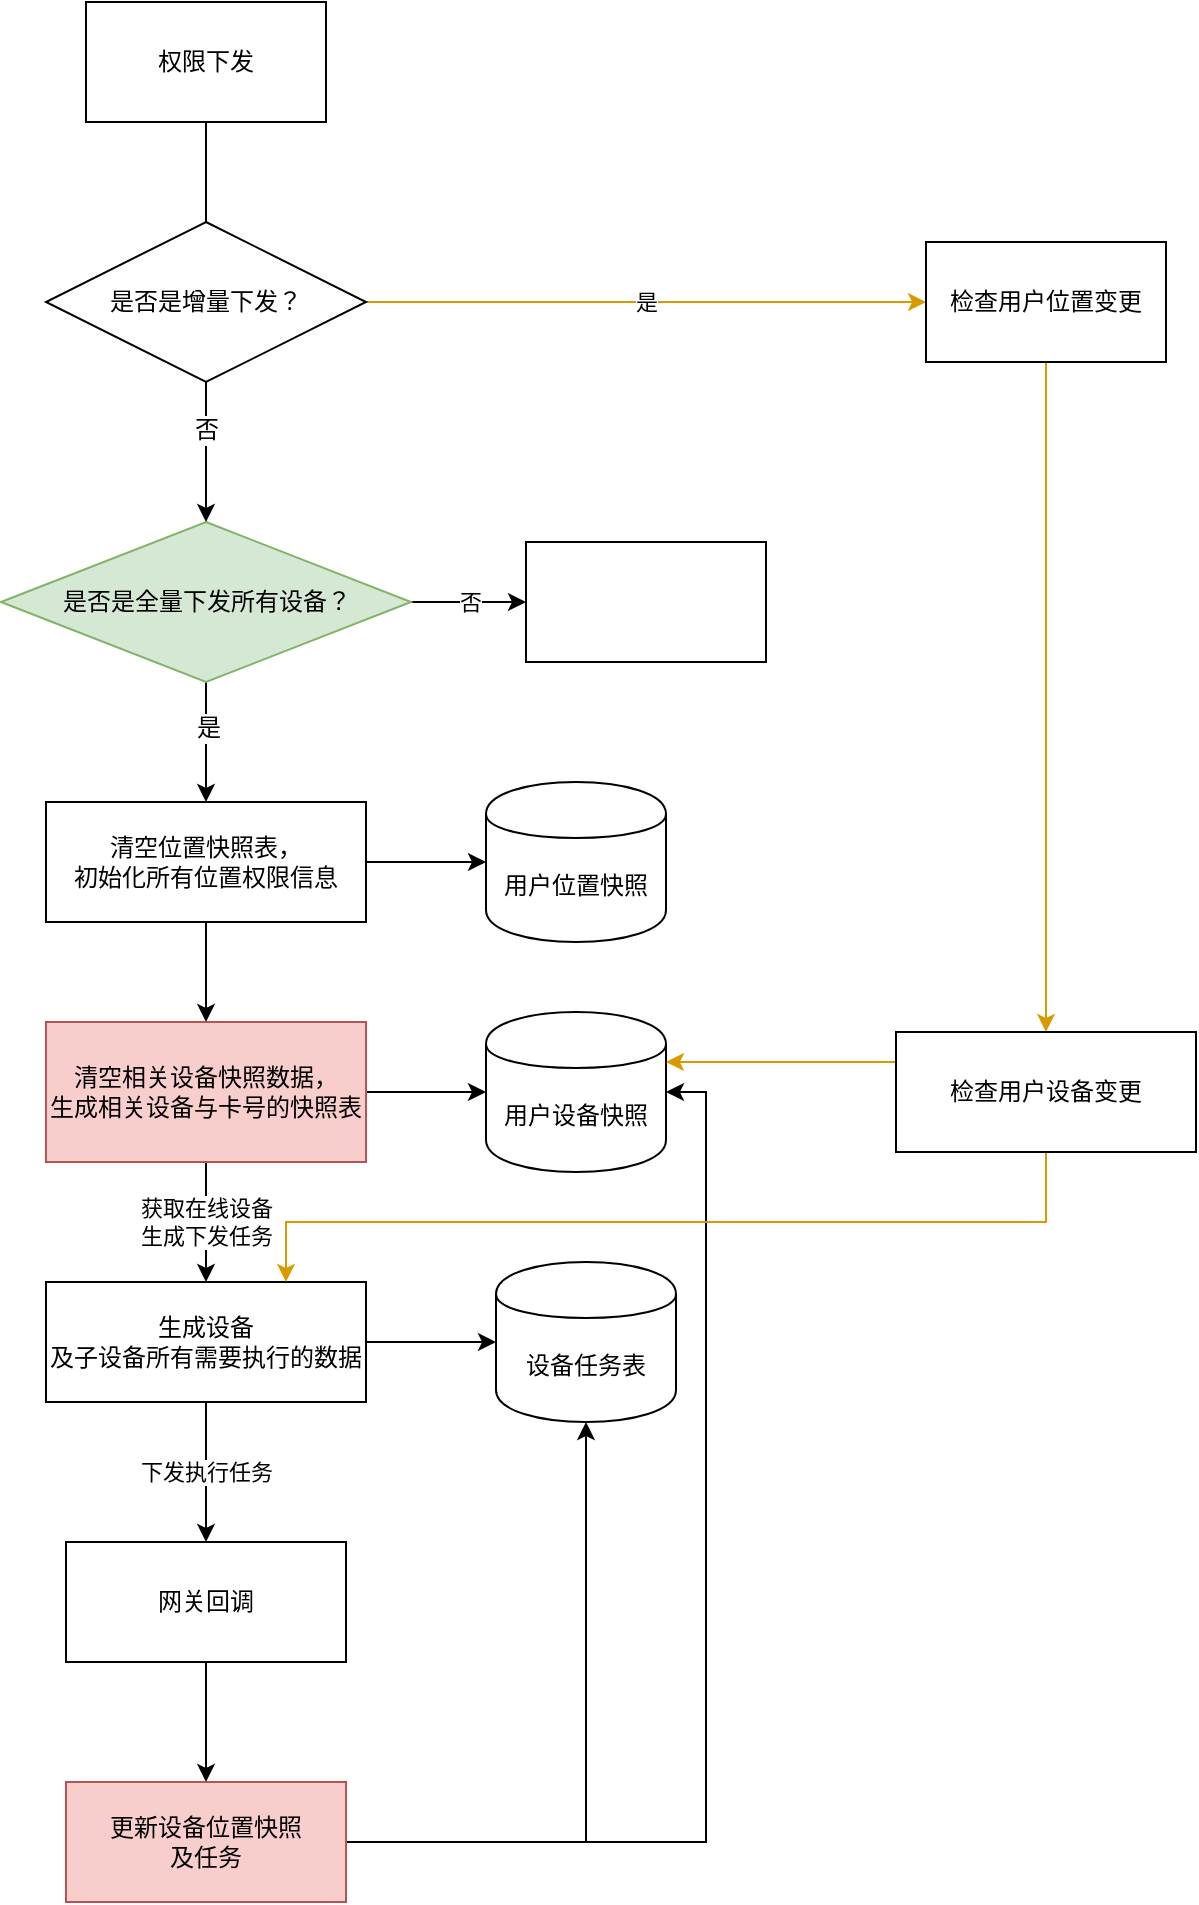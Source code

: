 <mxfile version="12.6.5" type="github">
  <diagram id="v_arF2TW2bqlZ3hK2OgE" name="Page-1">
    <mxGraphModel dx="869" dy="388" grid="1" gridSize="10" guides="1" tooltips="1" connect="1" arrows="1" fold="1" page="1" pageScale="1" pageWidth="827" pageHeight="1169" math="0" shadow="0">
      <root>
        <mxCell id="0"/>
        <mxCell id="1" parent="0"/>
        <mxCell id="MOwNMbAIh5BBS8uGqdnz-7" style="edgeStyle=orthogonalEdgeStyle;rounded=0;orthogonalLoop=1;jettySize=auto;html=1;entryX=0.5;entryY=0;entryDx=0;entryDy=0;" parent="1" source="MOwNMbAIh5BBS8uGqdnz-1" edge="1">
          <mxGeometry relative="1" as="geometry">
            <mxPoint x="160" y="150" as="targetPoint"/>
          </mxGeometry>
        </mxCell>
        <mxCell id="MOwNMbAIh5BBS8uGqdnz-1" value="权限下发" style="rounded=0;whiteSpace=wrap;html=1;" parent="1" vertex="1">
          <mxGeometry x="100" y="20" width="120" height="60" as="geometry"/>
        </mxCell>
        <mxCell id="MOwNMbAIh5BBS8uGqdnz-8" style="edgeStyle=orthogonalEdgeStyle;rounded=0;orthogonalLoop=1;jettySize=auto;html=1;entryX=0.5;entryY=0;entryDx=0;entryDy=0;" parent="1" source="MOwNMbAIh5BBS8uGqdnz-2" target="MOwNMbAIh5BBS8uGqdnz-4" edge="1">
          <mxGeometry relative="1" as="geometry"/>
        </mxCell>
        <mxCell id="MOwNMbAIh5BBS8uGqdnz-9" value="是" style="text;html=1;align=center;verticalAlign=middle;resizable=0;points=[];labelBackgroundColor=#ffffff;" parent="MOwNMbAIh5BBS8uGqdnz-8" vertex="1" connectable="0">
          <mxGeometry x="-0.244" y="1" relative="1" as="geometry">
            <mxPoint as="offset"/>
          </mxGeometry>
        </mxCell>
        <mxCell id="-Oa4V9TWspahq8izikd7-13" value="否" style="edgeStyle=orthogonalEdgeStyle;rounded=0;orthogonalLoop=1;jettySize=auto;html=1;entryX=0;entryY=0.5;entryDx=0;entryDy=0;" edge="1" parent="1" source="MOwNMbAIh5BBS8uGqdnz-2" target="-Oa4V9TWspahq8izikd7-12">
          <mxGeometry relative="1" as="geometry"/>
        </mxCell>
        <mxCell id="MOwNMbAIh5BBS8uGqdnz-2" value="是否是全量下发所有设备？" style="rhombus;whiteSpace=wrap;html=1;fillColor=#d5e8d4;strokeColor=#82b366;" parent="1" vertex="1">
          <mxGeometry x="57.5" y="280" width="205" height="80" as="geometry"/>
        </mxCell>
        <mxCell id="MOwNMbAIh5BBS8uGqdnz-15" style="edgeStyle=orthogonalEdgeStyle;rounded=0;orthogonalLoop=1;jettySize=auto;html=1;entryX=0.5;entryY=0;entryDx=0;entryDy=0;" parent="1" source="MOwNMbAIh5BBS8uGqdnz-4" target="MOwNMbAIh5BBS8uGqdnz-14" edge="1">
          <mxGeometry relative="1" as="geometry"/>
        </mxCell>
        <mxCell id="-Oa4V9TWspahq8izikd7-4" style="edgeStyle=orthogonalEdgeStyle;rounded=0;orthogonalLoop=1;jettySize=auto;html=1;entryX=0;entryY=0.5;entryDx=0;entryDy=0;" edge="1" parent="1" source="MOwNMbAIh5BBS8uGqdnz-4" target="-Oa4V9TWspahq8izikd7-3">
          <mxGeometry relative="1" as="geometry"/>
        </mxCell>
        <mxCell id="MOwNMbAIh5BBS8uGqdnz-4" value="清空位置快照表，&lt;br&gt;初始化所有位置权限信息" style="rounded=0;whiteSpace=wrap;html=1;" parent="1" vertex="1">
          <mxGeometry x="80" y="420" width="160" height="60" as="geometry"/>
        </mxCell>
        <mxCell id="MOwNMbAIh5BBS8uGqdnz-11" style="edgeStyle=orthogonalEdgeStyle;rounded=0;orthogonalLoop=1;jettySize=auto;html=1;entryX=0.5;entryY=0;entryDx=0;entryDy=0;" parent="1" source="MOwNMbAIh5BBS8uGqdnz-10" target="MOwNMbAIh5BBS8uGqdnz-2" edge="1">
          <mxGeometry relative="1" as="geometry"/>
        </mxCell>
        <mxCell id="MOwNMbAIh5BBS8uGqdnz-12" value="否" style="text;html=1;align=center;verticalAlign=middle;resizable=0;points=[];labelBackgroundColor=#ffffff;" parent="MOwNMbAIh5BBS8uGqdnz-11" vertex="1" connectable="0">
          <mxGeometry x="0.225" y="-2" relative="1" as="geometry">
            <mxPoint x="2" y="-19" as="offset"/>
          </mxGeometry>
        </mxCell>
        <mxCell id="-Oa4V9TWspahq8izikd7-10" value="是" style="edgeStyle=orthogonalEdgeStyle;rounded=0;orthogonalLoop=1;jettySize=auto;html=1;entryX=0;entryY=0.5;entryDx=0;entryDy=0;fillColor=#ffe6cc;strokeColor=#d79b00;" edge="1" parent="1" source="MOwNMbAIh5BBS8uGqdnz-10" target="-Oa4V9TWspahq8izikd7-9">
          <mxGeometry relative="1" as="geometry"/>
        </mxCell>
        <mxCell id="MOwNMbAIh5BBS8uGqdnz-10" value="是否是增量下发？" style="rhombus;whiteSpace=wrap;html=1;" parent="1" vertex="1">
          <mxGeometry x="80" y="130" width="160" height="80" as="geometry"/>
        </mxCell>
        <mxCell id="MOwNMbAIh5BBS8uGqdnz-18" value="获取在线设备&lt;br&gt;生成下发任务" style="edgeStyle=orthogonalEdgeStyle;rounded=0;orthogonalLoop=1;jettySize=auto;html=1;entryX=0.5;entryY=0;entryDx=0;entryDy=0;" parent="1" source="MOwNMbAIh5BBS8uGqdnz-14" target="MOwNMbAIh5BBS8uGqdnz-17" edge="1">
          <mxGeometry relative="1" as="geometry"/>
        </mxCell>
        <mxCell id="-Oa4V9TWspahq8izikd7-5" style="edgeStyle=orthogonalEdgeStyle;rounded=0;orthogonalLoop=1;jettySize=auto;html=1;entryX=0;entryY=0.5;entryDx=0;entryDy=0;" edge="1" parent="1" source="MOwNMbAIh5BBS8uGqdnz-14" target="-Oa4V9TWspahq8izikd7-2">
          <mxGeometry relative="1" as="geometry"/>
        </mxCell>
        <mxCell id="MOwNMbAIh5BBS8uGqdnz-14" value="清空相关设备快照数据，&lt;br&gt;生成相关设备与卡号的快照表" style="rounded=0;whiteSpace=wrap;html=1;fillColor=#f8cecc;strokeColor=#b85450;" parent="1" vertex="1">
          <mxGeometry x="80" y="530" width="160" height="70" as="geometry"/>
        </mxCell>
        <mxCell id="MOwNMbAIh5BBS8uGqdnz-22" value="下发执行任务" style="edgeStyle=orthogonalEdgeStyle;rounded=0;orthogonalLoop=1;jettySize=auto;html=1;" parent="1" source="MOwNMbAIh5BBS8uGqdnz-17" target="MOwNMbAIh5BBS8uGqdnz-19" edge="1">
          <mxGeometry relative="1" as="geometry"/>
        </mxCell>
        <mxCell id="-Oa4V9TWspahq8izikd7-6" style="edgeStyle=orthogonalEdgeStyle;rounded=0;orthogonalLoop=1;jettySize=auto;html=1;" edge="1" parent="1" source="MOwNMbAIh5BBS8uGqdnz-17" target="-Oa4V9TWspahq8izikd7-1">
          <mxGeometry relative="1" as="geometry"/>
        </mxCell>
        <mxCell id="MOwNMbAIh5BBS8uGqdnz-17" value="生成设备&lt;br&gt;及子设备所有需要执行的数据" style="rounded=0;whiteSpace=wrap;html=1;" parent="1" vertex="1">
          <mxGeometry x="80" y="660" width="160" height="60" as="geometry"/>
        </mxCell>
        <mxCell id="MOwNMbAIh5BBS8uGqdnz-24" style="edgeStyle=orthogonalEdgeStyle;rounded=0;orthogonalLoop=1;jettySize=auto;html=1;" parent="1" source="MOwNMbAIh5BBS8uGqdnz-19" target="MOwNMbAIh5BBS8uGqdnz-23" edge="1">
          <mxGeometry relative="1" as="geometry"/>
        </mxCell>
        <mxCell id="MOwNMbAIh5BBS8uGqdnz-19" value="网关回调" style="rounded=0;whiteSpace=wrap;html=1;" parent="1" vertex="1">
          <mxGeometry x="90" y="790" width="140" height="60" as="geometry"/>
        </mxCell>
        <mxCell id="-Oa4V9TWspahq8izikd7-7" style="edgeStyle=orthogonalEdgeStyle;rounded=0;orthogonalLoop=1;jettySize=auto;html=1;entryX=0.5;entryY=1;entryDx=0;entryDy=0;" edge="1" parent="1" source="MOwNMbAIh5BBS8uGqdnz-23" target="-Oa4V9TWspahq8izikd7-1">
          <mxGeometry relative="1" as="geometry"/>
        </mxCell>
        <mxCell id="-Oa4V9TWspahq8izikd7-8" style="edgeStyle=orthogonalEdgeStyle;rounded=0;orthogonalLoop=1;jettySize=auto;html=1;entryX=1;entryY=0.5;entryDx=0;entryDy=0;" edge="1" parent="1" source="MOwNMbAIh5BBS8uGqdnz-23" target="-Oa4V9TWspahq8izikd7-2">
          <mxGeometry relative="1" as="geometry"/>
        </mxCell>
        <mxCell id="MOwNMbAIh5BBS8uGqdnz-23" value="更新设备位置快照&lt;br&gt;及任务" style="rounded=0;whiteSpace=wrap;html=1;fillColor=#f8cecc;strokeColor=#b85450;" parent="1" vertex="1">
          <mxGeometry x="90" y="910" width="140" height="60" as="geometry"/>
        </mxCell>
        <mxCell id="-Oa4V9TWspahq8izikd7-1" value="设备任务表" style="shape=cylinder;whiteSpace=wrap;html=1;boundedLbl=1;backgroundOutline=1;" vertex="1" parent="1">
          <mxGeometry x="305" y="650" width="90" height="80" as="geometry"/>
        </mxCell>
        <mxCell id="-Oa4V9TWspahq8izikd7-2" value="用户设备快照" style="shape=cylinder;whiteSpace=wrap;html=1;boundedLbl=1;backgroundOutline=1;" vertex="1" parent="1">
          <mxGeometry x="300" y="525" width="90" height="80" as="geometry"/>
        </mxCell>
        <mxCell id="-Oa4V9TWspahq8izikd7-3" value="用户位置快照" style="shape=cylinder;whiteSpace=wrap;html=1;boundedLbl=1;backgroundOutline=1;" vertex="1" parent="1">
          <mxGeometry x="300" y="410" width="90" height="80" as="geometry"/>
        </mxCell>
        <mxCell id="-Oa4V9TWspahq8izikd7-17" style="edgeStyle=orthogonalEdgeStyle;rounded=0;orthogonalLoop=1;jettySize=auto;html=1;fillColor=#ffe6cc;strokeColor=#d79b00;" edge="1" parent="1" source="-Oa4V9TWspahq8izikd7-9" target="-Oa4V9TWspahq8izikd7-14">
          <mxGeometry relative="1" as="geometry"/>
        </mxCell>
        <mxCell id="-Oa4V9TWspahq8izikd7-9" value="检查用户位置变更" style="rounded=0;whiteSpace=wrap;html=1;" vertex="1" parent="1">
          <mxGeometry x="520" y="140" width="120" height="60" as="geometry"/>
        </mxCell>
        <mxCell id="-Oa4V9TWspahq8izikd7-12" value="" style="rounded=0;whiteSpace=wrap;html=1;" vertex="1" parent="1">
          <mxGeometry x="320" y="290" width="120" height="60" as="geometry"/>
        </mxCell>
        <mxCell id="-Oa4V9TWspahq8izikd7-18" style="edgeStyle=orthogonalEdgeStyle;rounded=0;orthogonalLoop=1;jettySize=auto;html=1;entryX=0.75;entryY=0;entryDx=0;entryDy=0;fillColor=#ffe6cc;strokeColor=#d79b00;" edge="1" parent="1" source="-Oa4V9TWspahq8izikd7-14" target="MOwNMbAIh5BBS8uGqdnz-17">
          <mxGeometry relative="1" as="geometry">
            <Array as="points">
              <mxPoint x="580" y="630"/>
              <mxPoint x="200" y="630"/>
            </Array>
          </mxGeometry>
        </mxCell>
        <mxCell id="-Oa4V9TWspahq8izikd7-19" style="edgeStyle=orthogonalEdgeStyle;rounded=0;orthogonalLoop=1;jettySize=auto;html=1;fillColor=#ffe6cc;strokeColor=#d79b00;" edge="1" parent="1" source="-Oa4V9TWspahq8izikd7-14" target="-Oa4V9TWspahq8izikd7-2">
          <mxGeometry relative="1" as="geometry">
            <Array as="points">
              <mxPoint x="470" y="550"/>
              <mxPoint x="470" y="550"/>
            </Array>
          </mxGeometry>
        </mxCell>
        <mxCell id="-Oa4V9TWspahq8izikd7-14" value="检查用户设备变更" style="rounded=0;whiteSpace=wrap;html=1;" vertex="1" parent="1">
          <mxGeometry x="505" y="535" width="150" height="60" as="geometry"/>
        </mxCell>
      </root>
    </mxGraphModel>
  </diagram>
</mxfile>
